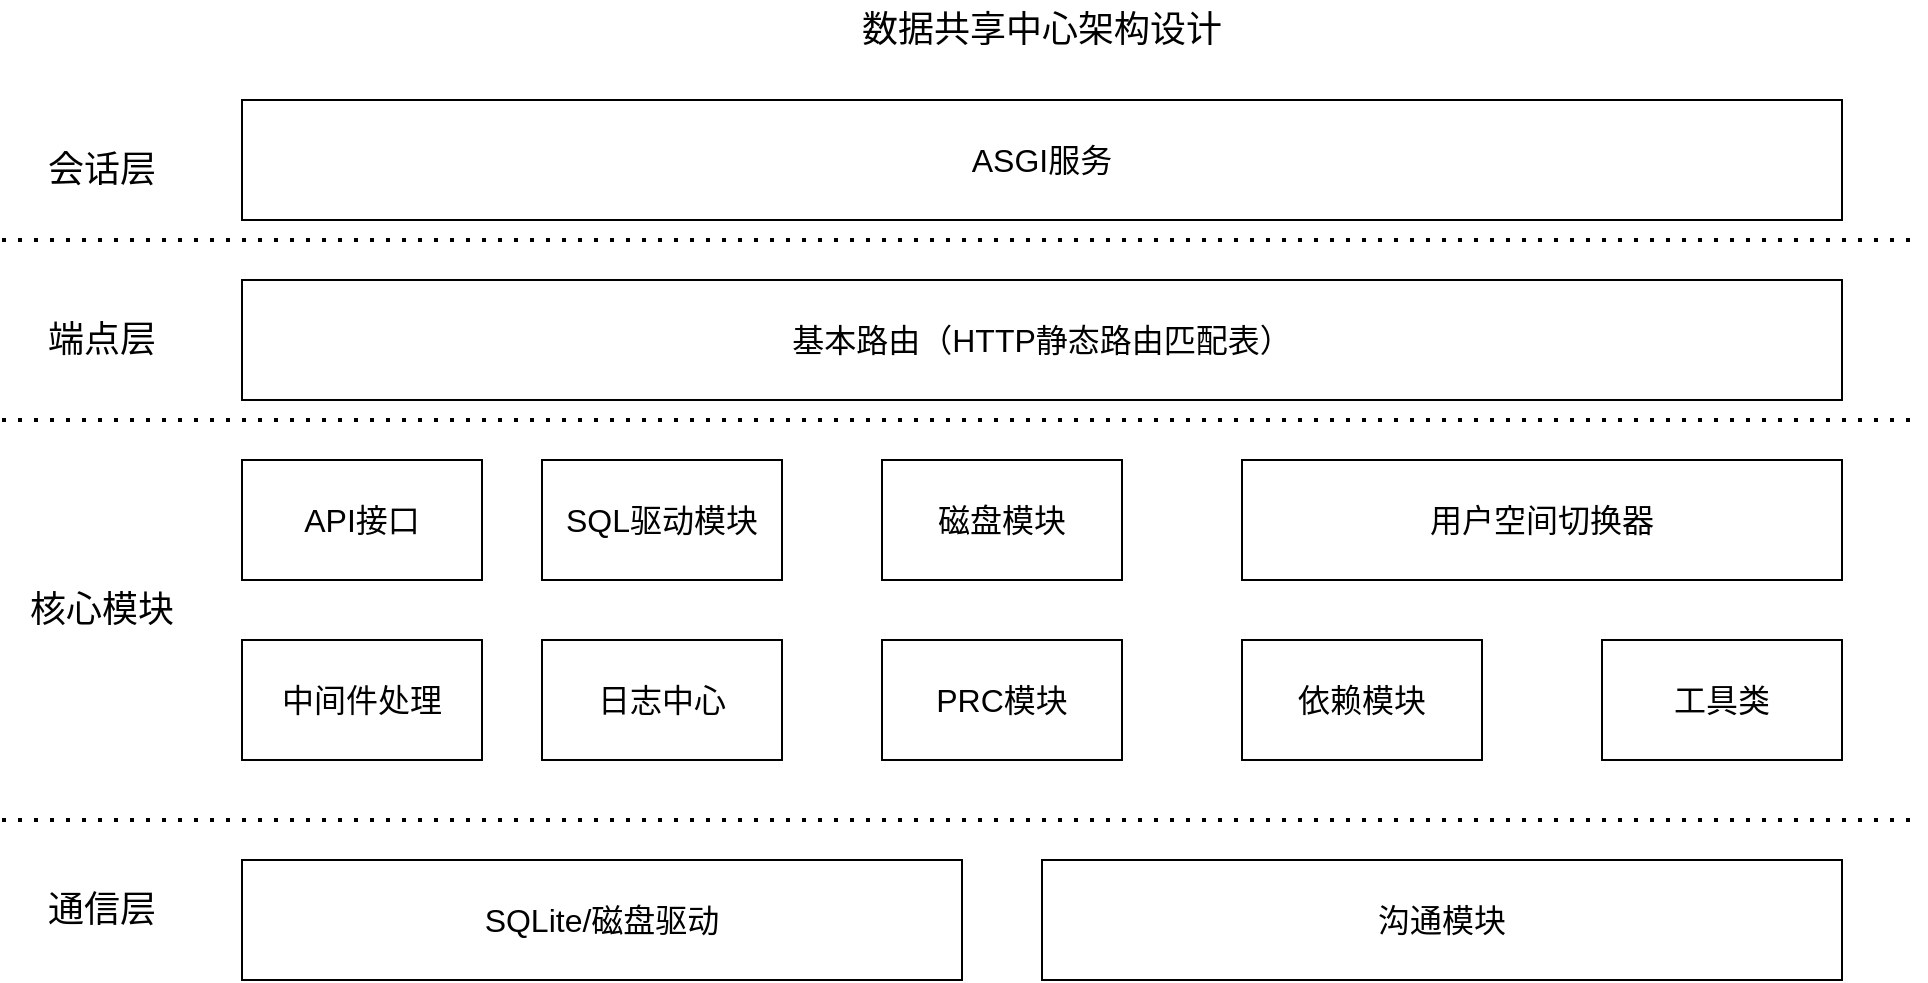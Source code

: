 <mxfile version="20.3.0" type="device"><diagram id="2f404044-711c-603c-8f00-f6bb4c023d3c" name="Page-1"><mxGraphModel dx="1221" dy="764" grid="1" gridSize="10" guides="1" tooltips="1" connect="1" arrows="1" fold="1" page="1" pageScale="1" pageWidth="1169" pageHeight="827" background="none" math="0" shadow="0"><root><mxCell id="0"/><mxCell id="1" parent="0"/><mxCell id="S9Ue2TmqH5O4oyoN3JfS-62" value="API接口" style="rounded=0;whiteSpace=wrap;html=1;fontSize=16;" parent="1" vertex="1"><mxGeometry x="160" y="270" width="120" height="60" as="geometry"/></mxCell><mxCell id="S9Ue2TmqH5O4oyoN3JfS-64" value="SQL驱动模块" style="rounded=0;whiteSpace=wrap;html=1;fontSize=16;" parent="1" vertex="1"><mxGeometry x="310" y="270" width="120" height="60" as="geometry"/></mxCell><mxCell id="S9Ue2TmqH5O4oyoN3JfS-65" value="磁盘模块" style="rounded=0;whiteSpace=wrap;html=1;fontSize=16;" parent="1" vertex="1"><mxGeometry x="480" y="270" width="120" height="60" as="geometry"/></mxCell><mxCell id="S9Ue2TmqH5O4oyoN3JfS-66" value="用户空间切换器" style="rounded=0;whiteSpace=wrap;html=1;fontSize=16;" parent="1" vertex="1"><mxGeometry x="660" y="270" width="300" height="60" as="geometry"/></mxCell><mxCell id="S9Ue2TmqH5O4oyoN3JfS-68" value="中间件处理" style="rounded=0;whiteSpace=wrap;html=1;fontSize=16;" parent="1" vertex="1"><mxGeometry x="160" y="360" width="120" height="60" as="geometry"/></mxCell><mxCell id="S9Ue2TmqH5O4oyoN3JfS-69" value="日志中心" style="rounded=0;whiteSpace=wrap;html=1;fontSize=16;" parent="1" vertex="1"><mxGeometry x="310" y="360" width="120" height="60" as="geometry"/></mxCell><mxCell id="S9Ue2TmqH5O4oyoN3JfS-70" value="PRC模块" style="rounded=0;whiteSpace=wrap;html=1;fontSize=16;" parent="1" vertex="1"><mxGeometry x="480" y="360" width="120" height="60" as="geometry"/></mxCell><mxCell id="S9Ue2TmqH5O4oyoN3JfS-71" value="依赖模块" style="rounded=0;whiteSpace=wrap;html=1;fontSize=16;" parent="1" vertex="1"><mxGeometry x="660" y="360" width="120" height="60" as="geometry"/></mxCell><mxCell id="S9Ue2TmqH5O4oyoN3JfS-72" value="工具类" style="rounded=0;whiteSpace=wrap;html=1;fontSize=16;" parent="1" vertex="1"><mxGeometry x="840" y="360" width="120" height="60" as="geometry"/></mxCell><mxCell id="S9Ue2TmqH5O4oyoN3JfS-76" value="SQLite/磁盘驱动" style="rounded=0;whiteSpace=wrap;html=1;fontSize=16;" parent="1" vertex="1"><mxGeometry x="160" y="470" width="360" height="60" as="geometry"/></mxCell><mxCell id="S9Ue2TmqH5O4oyoN3JfS-78" value="沟通模块" style="rounded=0;whiteSpace=wrap;html=1;fontSize=16;" parent="1" vertex="1"><mxGeometry x="560" y="470" width="400" height="60" as="geometry"/></mxCell><mxCell id="S9Ue2TmqH5O4oyoN3JfS-87" value="基本路由（HTTP静态路由匹配表）" style="rounded=0;whiteSpace=wrap;html=1;fontSize=16;" parent="1" vertex="1"><mxGeometry x="160" y="180" width="800" height="60" as="geometry"/></mxCell><mxCell id="S9Ue2TmqH5O4oyoN3JfS-88" value="ASGI服务" style="rounded=0;whiteSpace=wrap;html=1;fontSize=16;" parent="1" vertex="1"><mxGeometry x="160" y="90" width="800" height="60" as="geometry"/></mxCell><mxCell id="S9Ue2TmqH5O4oyoN3JfS-89" value="数据共享中心架构设计" style="text;html=1;strokeColor=none;fillColor=none;align=center;verticalAlign=middle;whiteSpace=wrap;rounded=0;fontSize=18;" parent="1" vertex="1"><mxGeometry x="340" y="40" width="440" height="30" as="geometry"/></mxCell><mxCell id="hRx3jB2cWEwqXfxiU8Ws-1" value="" style="endArrow=none;dashed=1;html=1;dashPattern=1 3;strokeWidth=2;rounded=0;fontSize=18;" parent="1" edge="1"><mxGeometry width="50" height="50" relative="1" as="geometry"><mxPoint x="40" y="160" as="sourcePoint"/><mxPoint x="1000" y="160" as="targetPoint"/></mxGeometry></mxCell><mxCell id="hRx3jB2cWEwqXfxiU8Ws-2" value="" style="endArrow=none;dashed=1;html=1;dashPattern=1 3;strokeWidth=2;rounded=0;fontSize=18;" parent="1" edge="1"><mxGeometry width="50" height="50" relative="1" as="geometry"><mxPoint x="40" y="250" as="sourcePoint"/><mxPoint x="1000" y="250" as="targetPoint"/></mxGeometry></mxCell><mxCell id="hRx3jB2cWEwqXfxiU8Ws-4" value="" style="endArrow=none;dashed=1;html=1;dashPattern=1 3;strokeWidth=2;rounded=0;fontSize=18;" parent="1" edge="1"><mxGeometry width="50" height="50" relative="1" as="geometry"><mxPoint x="40" y="450" as="sourcePoint"/><mxPoint x="1000" y="450" as="targetPoint"/></mxGeometry></mxCell><mxCell id="hRx3jB2cWEwqXfxiU8Ws-5" value="会话层" style="text;html=1;strokeColor=none;fillColor=none;align=center;verticalAlign=middle;whiteSpace=wrap;rounded=0;fontSize=18;" parent="1" vertex="1"><mxGeometry x="40" y="110" width="100" height="30" as="geometry"/></mxCell><mxCell id="hRx3jB2cWEwqXfxiU8Ws-6" value="端点层" style="text;html=1;strokeColor=none;fillColor=none;align=center;verticalAlign=middle;whiteSpace=wrap;rounded=0;fontSize=18;" parent="1" vertex="1"><mxGeometry x="40" y="195" width="100" height="30" as="geometry"/></mxCell><mxCell id="hRx3jB2cWEwqXfxiU8Ws-8" value="核心模块" style="text;html=1;strokeColor=none;fillColor=none;align=center;verticalAlign=middle;whiteSpace=wrap;rounded=0;fontSize=18;" parent="1" vertex="1"><mxGeometry x="40" y="330" width="100" height="30" as="geometry"/></mxCell><mxCell id="hRx3jB2cWEwqXfxiU8Ws-9" value="通信层" style="text;html=1;strokeColor=none;fillColor=none;align=center;verticalAlign=middle;whiteSpace=wrap;rounded=0;fontSize=18;" parent="1" vertex="1"><mxGeometry x="40" y="480" width="100" height="30" as="geometry"/></mxCell></root></mxGraphModel></diagram></mxfile>
